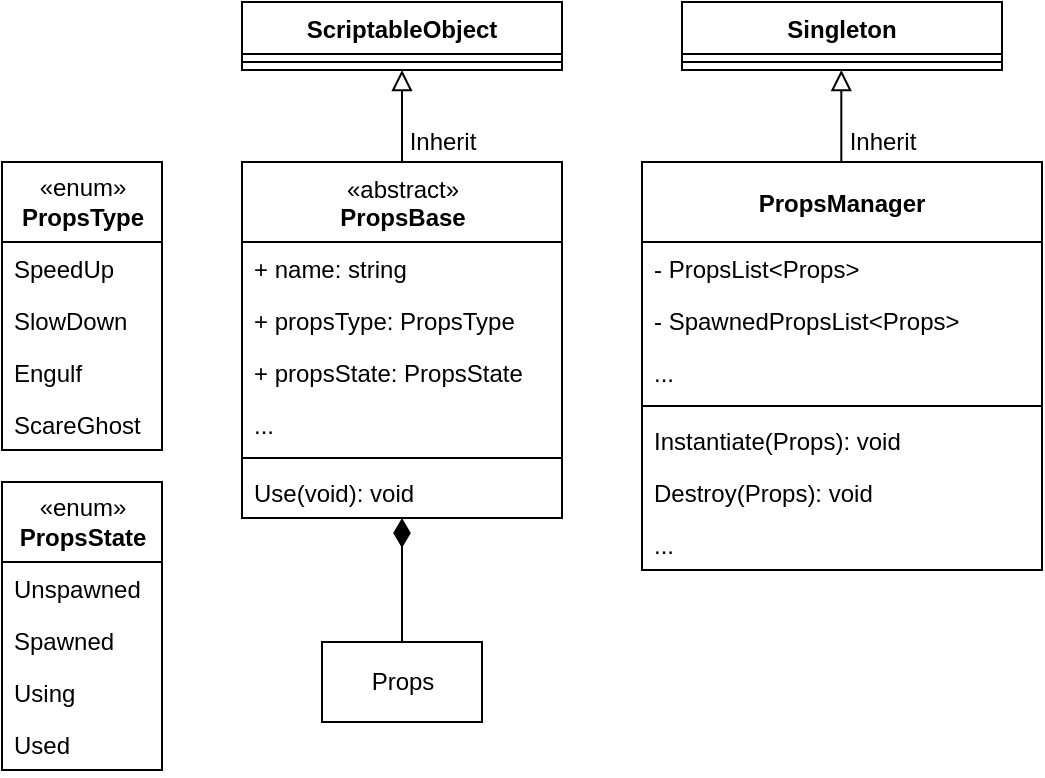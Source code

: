 <mxfile version="20.8.11" type="device"><diagram name="Page-1" id="UB0qltUrwna_cjwolL4n"><mxGraphModel dx="989" dy="482" grid="1" gridSize="10" guides="1" tooltips="1" connect="1" arrows="1" fold="1" page="1" pageScale="1" pageWidth="827" pageHeight="1169" math="0" shadow="0"><root><mxCell id="0"/><mxCell id="1" parent="0"/><mxCell id="yVI40EhbDTRLMUwgtUhZ-1" value="ScriptableObject" style="swimlane;fontStyle=1;align=center;verticalAlign=top;childLayout=stackLayout;horizontal=1;startSize=26;horizontalStack=0;resizeParent=1;resizeParentMax=0;resizeLast=0;collapsible=1;marginBottom=0;" vertex="1" parent="1"><mxGeometry x="200" y="80" width="160" height="34" as="geometry"/></mxCell><mxCell id="yVI40EhbDTRLMUwgtUhZ-3" value="" style="line;strokeWidth=1;fillColor=none;align=left;verticalAlign=middle;spacingTop=-1;spacingLeft=3;spacingRight=3;rotatable=0;labelPosition=right;points=[];portConstraint=eastwest;strokeColor=inherit;" vertex="1" parent="yVI40EhbDTRLMUwgtUhZ-1"><mxGeometry y="26" width="160" height="8" as="geometry"/></mxCell><mxCell id="yVI40EhbDTRLMUwgtUhZ-10" value="&lt;span style=&quot;font-weight: normal;&quot;&gt;«abstract»&lt;br&gt;&lt;/span&gt;PropsBase" style="swimlane;fontStyle=1;align=center;verticalAlign=top;childLayout=stackLayout;horizontal=1;startSize=40;horizontalStack=0;resizeParent=1;resizeParentMax=0;resizeLast=0;collapsible=1;marginBottom=0;html=1;" vertex="1" parent="1"><mxGeometry x="200" y="160" width="160" height="178" as="geometry"/></mxCell><mxCell id="yVI40EhbDTRLMUwgtUhZ-11" value="+ name: string" style="text;strokeColor=none;fillColor=none;align=left;verticalAlign=top;spacingLeft=4;spacingRight=4;overflow=hidden;rotatable=0;points=[[0,0.5],[1,0.5]];portConstraint=eastwest;" vertex="1" parent="yVI40EhbDTRLMUwgtUhZ-10"><mxGeometry y="40" width="160" height="26" as="geometry"/></mxCell><mxCell id="yVI40EhbDTRLMUwgtUhZ-37" value="+ propsType: PropsType" style="text;strokeColor=none;fillColor=none;align=left;verticalAlign=top;spacingLeft=4;spacingRight=4;overflow=hidden;rotatable=0;points=[[0,0.5],[1,0.5]];portConstraint=eastwest;" vertex="1" parent="yVI40EhbDTRLMUwgtUhZ-10"><mxGeometry y="66" width="160" height="26" as="geometry"/></mxCell><mxCell id="yVI40EhbDTRLMUwgtUhZ-94" value="+ propsState: PropsState" style="text;strokeColor=none;fillColor=none;align=left;verticalAlign=top;spacingLeft=4;spacingRight=4;overflow=hidden;rotatable=0;points=[[0,0.5],[1,0.5]];portConstraint=eastwest;" vertex="1" parent="yVI40EhbDTRLMUwgtUhZ-10"><mxGeometry y="92" width="160" height="26" as="geometry"/></mxCell><mxCell id="yVI40EhbDTRLMUwgtUhZ-12" value="..." style="text;strokeColor=none;fillColor=none;align=left;verticalAlign=top;spacingLeft=4;spacingRight=4;overflow=hidden;rotatable=0;points=[[0,0.5],[1,0.5]];portConstraint=eastwest;" vertex="1" parent="yVI40EhbDTRLMUwgtUhZ-10"><mxGeometry y="118" width="160" height="26" as="geometry"/></mxCell><mxCell id="yVI40EhbDTRLMUwgtUhZ-13" value="" style="line;strokeWidth=1;fillColor=none;align=left;verticalAlign=middle;spacingTop=-1;spacingLeft=3;spacingRight=3;rotatable=0;labelPosition=right;points=[];portConstraint=eastwest;strokeColor=inherit;" vertex="1" parent="yVI40EhbDTRLMUwgtUhZ-10"><mxGeometry y="144" width="160" height="8" as="geometry"/></mxCell><mxCell id="yVI40EhbDTRLMUwgtUhZ-46" value="Use(void): void" style="text;strokeColor=none;fillColor=none;align=left;verticalAlign=top;spacingLeft=4;spacingRight=4;overflow=hidden;rotatable=0;points=[[0,0.5],[1,0.5]];portConstraint=eastwest;" vertex="1" parent="yVI40EhbDTRLMUwgtUhZ-10"><mxGeometry y="152" width="160" height="26" as="geometry"/></mxCell><mxCell id="yVI40EhbDTRLMUwgtUhZ-35" style="edgeStyle=orthogonalEdgeStyle;rounded=0;orthogonalLoop=1;jettySize=auto;html=1;exitX=0.5;exitY=1;exitDx=0;exitDy=0;endSize=8;" edge="1" parent="1"><mxGeometry relative="1" as="geometry"><mxPoint x="280" y="200" as="sourcePoint"/><mxPoint x="280" y="200" as="targetPoint"/></mxGeometry></mxCell><mxCell id="yVI40EhbDTRLMUwgtUhZ-39" value="&lt;font style=&quot;font-size: 12px;&quot;&gt;Inherit&lt;/font&gt;" style="endArrow=block;endSize=8;endFill=0;html=1;rounded=0;entryX=0.5;entryY=1;entryDx=0;entryDy=0;exitX=0.5;exitY=0;exitDx=0;exitDy=0;fontSize=12;" edge="1" parent="1" source="yVI40EhbDTRLMUwgtUhZ-10" target="yVI40EhbDTRLMUwgtUhZ-1"><mxGeometry x="-0.565" y="-20" width="160" relative="1" as="geometry"><mxPoint x="280" y="160" as="sourcePoint"/><mxPoint x="440" y="230" as="targetPoint"/><mxPoint as="offset"/></mxGeometry></mxCell><mxCell id="yVI40EhbDTRLMUwgtUhZ-40" value="PropsManager" style="swimlane;fontStyle=1;align=center;verticalAlign=middle;childLayout=stackLayout;horizontal=1;startSize=40;horizontalStack=0;resizeParent=1;resizeParentMax=0;resizeLast=0;collapsible=1;marginBottom=0;" vertex="1" parent="1"><mxGeometry x="400" y="160" width="200" height="204" as="geometry"/></mxCell><mxCell id="yVI40EhbDTRLMUwgtUhZ-41" value="- PropsList&lt;Props&gt;" style="text;strokeColor=none;fillColor=none;align=left;verticalAlign=top;spacingLeft=4;spacingRight=4;overflow=hidden;rotatable=0;points=[[0,0.5],[1,0.5]];portConstraint=eastwest;" vertex="1" parent="yVI40EhbDTRLMUwgtUhZ-40"><mxGeometry y="40" width="200" height="26" as="geometry"/></mxCell><mxCell id="yVI40EhbDTRLMUwgtUhZ-58" value="- SpawnedPropsList&lt;Props&gt;" style="text;strokeColor=none;fillColor=none;align=left;verticalAlign=top;spacingLeft=4;spacingRight=4;overflow=hidden;rotatable=0;points=[[0,0.5],[1,0.5]];portConstraint=eastwest;" vertex="1" parent="yVI40EhbDTRLMUwgtUhZ-40"><mxGeometry y="66" width="200" height="26" as="geometry"/></mxCell><mxCell id="yVI40EhbDTRLMUwgtUhZ-43" value="..." style="text;strokeColor=none;fillColor=none;align=left;verticalAlign=top;spacingLeft=4;spacingRight=4;overflow=hidden;rotatable=0;points=[[0,0.5],[1,0.5]];portConstraint=eastwest;" vertex="1" parent="yVI40EhbDTRLMUwgtUhZ-40"><mxGeometry y="92" width="200" height="26" as="geometry"/></mxCell><mxCell id="yVI40EhbDTRLMUwgtUhZ-44" value="" style="line;strokeWidth=1;fillColor=none;align=left;verticalAlign=middle;spacingTop=-1;spacingLeft=3;spacingRight=3;rotatable=0;labelPosition=right;points=[];portConstraint=eastwest;strokeColor=inherit;" vertex="1" parent="yVI40EhbDTRLMUwgtUhZ-40"><mxGeometry y="118" width="200" height="8" as="geometry"/></mxCell><mxCell id="yVI40EhbDTRLMUwgtUhZ-45" value="Instantiate(Props): void" style="text;strokeColor=none;fillColor=none;align=left;verticalAlign=top;spacingLeft=4;spacingRight=4;overflow=hidden;rotatable=0;points=[[0,0.5],[1,0.5]];portConstraint=eastwest;" vertex="1" parent="yVI40EhbDTRLMUwgtUhZ-40"><mxGeometry y="126" width="200" height="26" as="geometry"/></mxCell><mxCell id="yVI40EhbDTRLMUwgtUhZ-47" value="Destroy(Props): void" style="text;strokeColor=none;fillColor=none;align=left;verticalAlign=top;spacingLeft=4;spacingRight=4;overflow=hidden;rotatable=0;points=[[0,0.5],[1,0.5]];portConstraint=eastwest;" vertex="1" parent="yVI40EhbDTRLMUwgtUhZ-40"><mxGeometry y="152" width="200" height="26" as="geometry"/></mxCell><mxCell id="yVI40EhbDTRLMUwgtUhZ-68" value="..." style="text;strokeColor=none;fillColor=none;align=left;verticalAlign=top;spacingLeft=4;spacingRight=4;overflow=hidden;rotatable=0;points=[[0,0.5],[1,0.5]];portConstraint=eastwest;" vertex="1" parent="yVI40EhbDTRLMUwgtUhZ-40"><mxGeometry y="178" width="200" height="26" as="geometry"/></mxCell><mxCell id="yVI40EhbDTRLMUwgtUhZ-60" value="Singleton" style="swimlane;fontStyle=1;align=center;verticalAlign=top;childLayout=stackLayout;horizontal=1;startSize=26;horizontalStack=0;resizeParent=1;resizeParentMax=0;resizeLast=0;collapsible=1;marginBottom=0;fontSize=12;" vertex="1" parent="1"><mxGeometry x="420" y="80" width="160" height="34" as="geometry"/></mxCell><mxCell id="yVI40EhbDTRLMUwgtUhZ-62" value="" style="line;strokeWidth=1;fillColor=none;align=left;verticalAlign=middle;spacingTop=-1;spacingLeft=3;spacingRight=3;rotatable=0;labelPosition=right;points=[];portConstraint=eastwest;strokeColor=inherit;fontSize=12;" vertex="1" parent="yVI40EhbDTRLMUwgtUhZ-60"><mxGeometry y="26" width="160" height="8" as="geometry"/></mxCell><mxCell id="yVI40EhbDTRLMUwgtUhZ-64" value="&lt;font style=&quot;font-size: 12px;&quot;&gt;Inherit&lt;/font&gt;" style="endArrow=block;endSize=8;endFill=0;html=1;rounded=0;entryX=0.5;entryY=1;entryDx=0;entryDy=0;exitX=0.5;exitY=0;exitDx=0;exitDy=0;fontSize=12;" edge="1" parent="1"><mxGeometry x="-0.565" y="-20" width="160" relative="1" as="geometry"><mxPoint x="499.66" y="160" as="sourcePoint"/><mxPoint x="499.66" y="114" as="targetPoint"/><mxPoint as="offset"/></mxGeometry></mxCell><mxCell id="yVI40EhbDTRLMUwgtUhZ-76" value="«enum»&lt;br style=&quot;border-color: var(--border-color);&quot;&gt;&lt;span style=&quot;font-weight: 700;&quot;&gt;PropsType&lt;/span&gt;" style="swimlane;fontStyle=0;childLayout=stackLayout;horizontal=1;startSize=40;fillColor=none;horizontalStack=0;resizeParent=1;resizeParentMax=0;resizeLast=0;collapsible=1;marginBottom=0;fontSize=12;html=1;" vertex="1" parent="1"><mxGeometry x="80" y="160" width="80" height="144" as="geometry"/></mxCell><mxCell id="yVI40EhbDTRLMUwgtUhZ-78" value="SpeedUp" style="text;strokeColor=none;fillColor=none;align=left;verticalAlign=top;spacingLeft=4;spacingRight=4;overflow=hidden;rotatable=0;points=[[0,0.5],[1,0.5]];portConstraint=eastwest;fontSize=12;" vertex="1" parent="yVI40EhbDTRLMUwgtUhZ-76"><mxGeometry y="40" width="80" height="26" as="geometry"/></mxCell><mxCell id="yVI40EhbDTRLMUwgtUhZ-80" value="SlowDown" style="text;strokeColor=none;fillColor=none;align=left;verticalAlign=top;spacingLeft=4;spacingRight=4;overflow=hidden;rotatable=0;points=[[0,0.5],[1,0.5]];portConstraint=eastwest;fontSize=12;" vertex="1" parent="yVI40EhbDTRLMUwgtUhZ-76"><mxGeometry y="66" width="80" height="26" as="geometry"/></mxCell><mxCell id="yVI40EhbDTRLMUwgtUhZ-81" value="Engulf" style="text;strokeColor=none;fillColor=none;align=left;verticalAlign=top;spacingLeft=4;spacingRight=4;overflow=hidden;rotatable=0;points=[[0,0.5],[1,0.5]];portConstraint=eastwest;fontSize=12;" vertex="1" parent="yVI40EhbDTRLMUwgtUhZ-76"><mxGeometry y="92" width="80" height="26" as="geometry"/></mxCell><mxCell id="yVI40EhbDTRLMUwgtUhZ-82" value="ScareGhost" style="text;strokeColor=none;fillColor=none;align=left;verticalAlign=top;spacingLeft=4;spacingRight=4;overflow=hidden;rotatable=0;points=[[0,0.5],[1,0.5]];portConstraint=eastwest;fontSize=12;" vertex="1" parent="yVI40EhbDTRLMUwgtUhZ-76"><mxGeometry y="118" width="80" height="26" as="geometry"/></mxCell><mxCell id="yVI40EhbDTRLMUwgtUhZ-83" value="" style="endArrow=diamondThin;endFill=1;endSize=12;html=1;rounded=0;fontSize=12;exitX=0.5;exitY=0;exitDx=0;exitDy=0;" edge="1" parent="1" source="yVI40EhbDTRLMUwgtUhZ-88" target="yVI40EhbDTRLMUwgtUhZ-46"><mxGeometry width="160" relative="1" as="geometry"><mxPoint x="280" y="360" as="sourcePoint"/><mxPoint x="280" y="330" as="targetPoint"/></mxGeometry></mxCell><mxCell id="yVI40EhbDTRLMUwgtUhZ-88" value="Props" style="html=1;fontSize=12;" vertex="1" parent="1"><mxGeometry x="240" y="400" width="80" height="40" as="geometry"/></mxCell><mxCell id="yVI40EhbDTRLMUwgtUhZ-89" value="«enum»&lt;br&gt;&lt;span style=&quot;font-weight: 700;&quot;&gt;PropsState&lt;/span&gt;" style="swimlane;fontStyle=0;childLayout=stackLayout;horizontal=1;startSize=40;fillColor=none;horizontalStack=0;resizeParent=1;resizeParentMax=0;resizeLast=0;collapsible=1;marginBottom=0;fontSize=12;html=1;" vertex="1" parent="1"><mxGeometry x="80" y="320" width="80" height="144" as="geometry"/></mxCell><mxCell id="yVI40EhbDTRLMUwgtUhZ-90" value="Unspawned" style="text;strokeColor=none;fillColor=none;align=left;verticalAlign=top;spacingLeft=4;spacingRight=4;overflow=hidden;rotatable=0;points=[[0,0.5],[1,0.5]];portConstraint=eastwest;fontSize=12;" vertex="1" parent="yVI40EhbDTRLMUwgtUhZ-89"><mxGeometry y="40" width="80" height="26" as="geometry"/></mxCell><mxCell id="yVI40EhbDTRLMUwgtUhZ-91" value="Spawned" style="text;strokeColor=none;fillColor=none;align=left;verticalAlign=top;spacingLeft=4;spacingRight=4;overflow=hidden;rotatable=0;points=[[0,0.5],[1,0.5]];portConstraint=eastwest;fontSize=12;" vertex="1" parent="yVI40EhbDTRLMUwgtUhZ-89"><mxGeometry y="66" width="80" height="26" as="geometry"/></mxCell><mxCell id="yVI40EhbDTRLMUwgtUhZ-92" value="Using" style="text;strokeColor=none;fillColor=none;align=left;verticalAlign=top;spacingLeft=4;spacingRight=4;overflow=hidden;rotatable=0;points=[[0,0.5],[1,0.5]];portConstraint=eastwest;fontSize=12;" vertex="1" parent="yVI40EhbDTRLMUwgtUhZ-89"><mxGeometry y="92" width="80" height="26" as="geometry"/></mxCell><mxCell id="yVI40EhbDTRLMUwgtUhZ-93" value="Used" style="text;strokeColor=none;fillColor=none;align=left;verticalAlign=top;spacingLeft=4;spacingRight=4;overflow=hidden;rotatable=0;points=[[0,0.5],[1,0.5]];portConstraint=eastwest;fontSize=12;" vertex="1" parent="yVI40EhbDTRLMUwgtUhZ-89"><mxGeometry y="118" width="80" height="26" as="geometry"/></mxCell></root></mxGraphModel></diagram></mxfile>